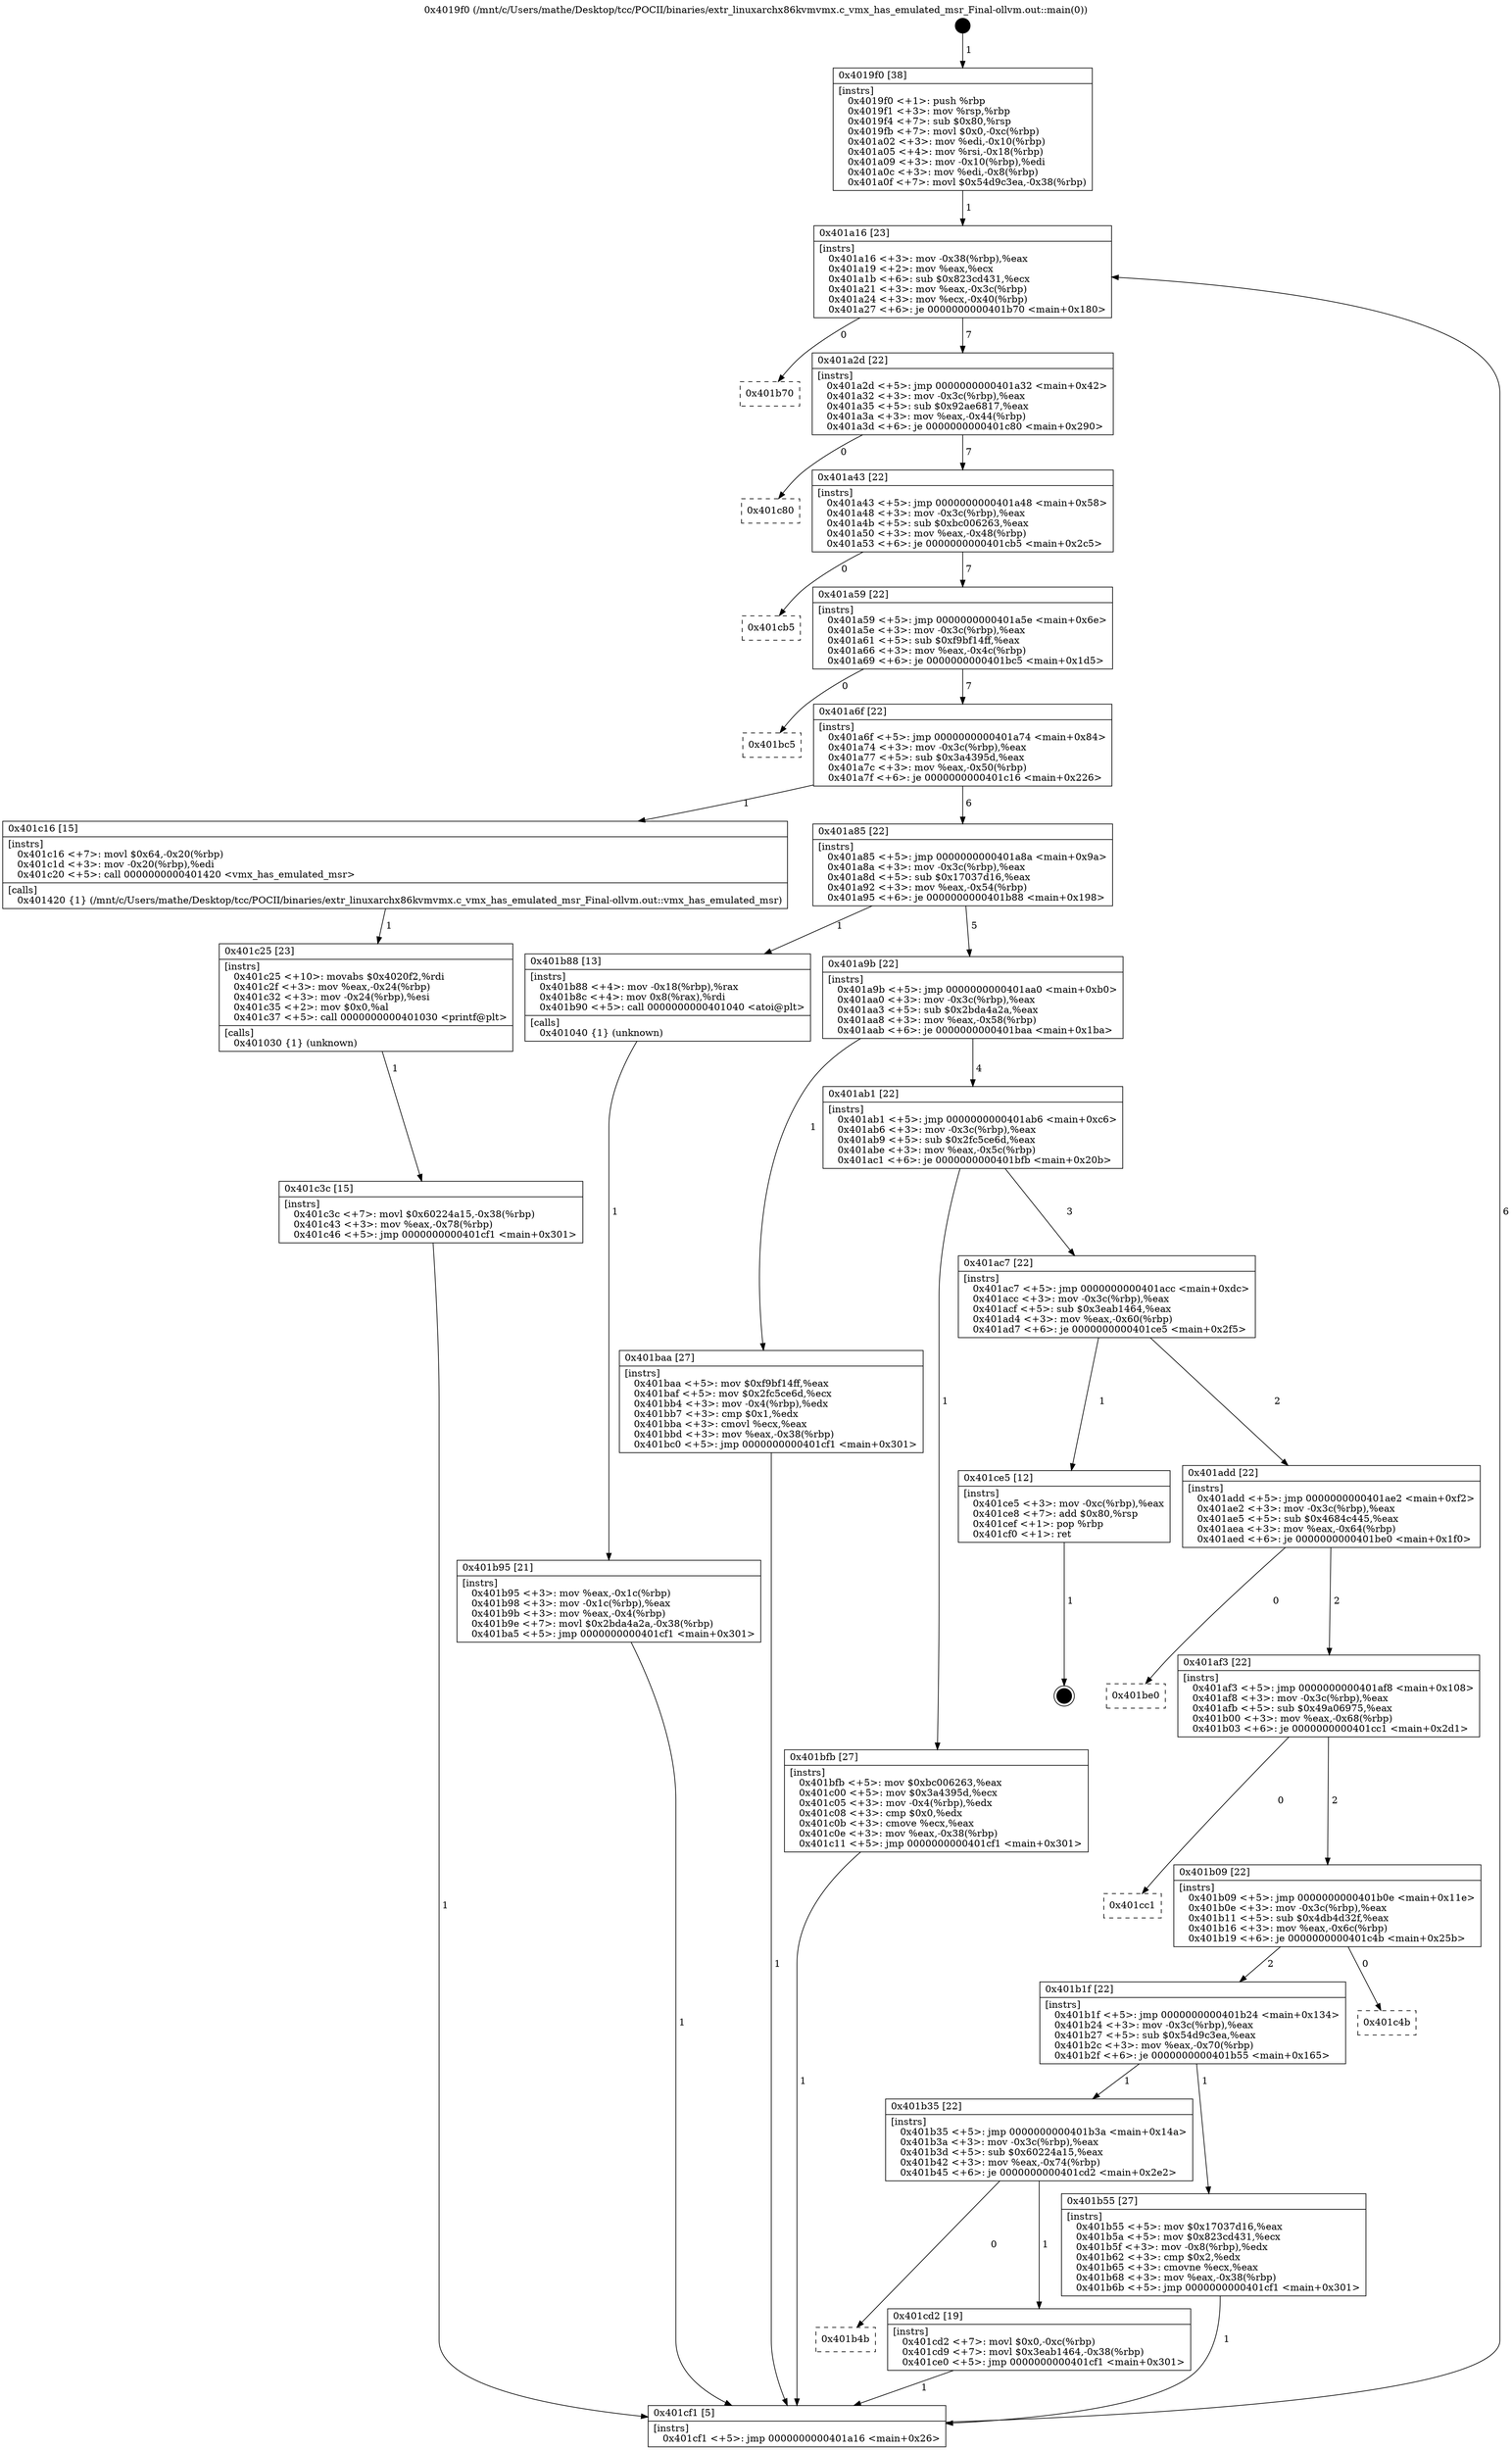 digraph "0x4019f0" {
  label = "0x4019f0 (/mnt/c/Users/mathe/Desktop/tcc/POCII/binaries/extr_linuxarchx86kvmvmx.c_vmx_has_emulated_msr_Final-ollvm.out::main(0))"
  labelloc = "t"
  node[shape=record]

  Entry [label="",width=0.3,height=0.3,shape=circle,fillcolor=black,style=filled]
  "0x401a16" [label="{
     0x401a16 [23]\l
     | [instrs]\l
     &nbsp;&nbsp;0x401a16 \<+3\>: mov -0x38(%rbp),%eax\l
     &nbsp;&nbsp;0x401a19 \<+2\>: mov %eax,%ecx\l
     &nbsp;&nbsp;0x401a1b \<+6\>: sub $0x823cd431,%ecx\l
     &nbsp;&nbsp;0x401a21 \<+3\>: mov %eax,-0x3c(%rbp)\l
     &nbsp;&nbsp;0x401a24 \<+3\>: mov %ecx,-0x40(%rbp)\l
     &nbsp;&nbsp;0x401a27 \<+6\>: je 0000000000401b70 \<main+0x180\>\l
  }"]
  "0x401b70" [label="{
     0x401b70\l
  }", style=dashed]
  "0x401a2d" [label="{
     0x401a2d [22]\l
     | [instrs]\l
     &nbsp;&nbsp;0x401a2d \<+5\>: jmp 0000000000401a32 \<main+0x42\>\l
     &nbsp;&nbsp;0x401a32 \<+3\>: mov -0x3c(%rbp),%eax\l
     &nbsp;&nbsp;0x401a35 \<+5\>: sub $0x92ae6817,%eax\l
     &nbsp;&nbsp;0x401a3a \<+3\>: mov %eax,-0x44(%rbp)\l
     &nbsp;&nbsp;0x401a3d \<+6\>: je 0000000000401c80 \<main+0x290\>\l
  }"]
  Exit [label="",width=0.3,height=0.3,shape=circle,fillcolor=black,style=filled,peripheries=2]
  "0x401c80" [label="{
     0x401c80\l
  }", style=dashed]
  "0x401a43" [label="{
     0x401a43 [22]\l
     | [instrs]\l
     &nbsp;&nbsp;0x401a43 \<+5\>: jmp 0000000000401a48 \<main+0x58\>\l
     &nbsp;&nbsp;0x401a48 \<+3\>: mov -0x3c(%rbp),%eax\l
     &nbsp;&nbsp;0x401a4b \<+5\>: sub $0xbc006263,%eax\l
     &nbsp;&nbsp;0x401a50 \<+3\>: mov %eax,-0x48(%rbp)\l
     &nbsp;&nbsp;0x401a53 \<+6\>: je 0000000000401cb5 \<main+0x2c5\>\l
  }"]
  "0x401b4b" [label="{
     0x401b4b\l
  }", style=dashed]
  "0x401cb5" [label="{
     0x401cb5\l
  }", style=dashed]
  "0x401a59" [label="{
     0x401a59 [22]\l
     | [instrs]\l
     &nbsp;&nbsp;0x401a59 \<+5\>: jmp 0000000000401a5e \<main+0x6e\>\l
     &nbsp;&nbsp;0x401a5e \<+3\>: mov -0x3c(%rbp),%eax\l
     &nbsp;&nbsp;0x401a61 \<+5\>: sub $0xf9bf14ff,%eax\l
     &nbsp;&nbsp;0x401a66 \<+3\>: mov %eax,-0x4c(%rbp)\l
     &nbsp;&nbsp;0x401a69 \<+6\>: je 0000000000401bc5 \<main+0x1d5\>\l
  }"]
  "0x401cd2" [label="{
     0x401cd2 [19]\l
     | [instrs]\l
     &nbsp;&nbsp;0x401cd2 \<+7\>: movl $0x0,-0xc(%rbp)\l
     &nbsp;&nbsp;0x401cd9 \<+7\>: movl $0x3eab1464,-0x38(%rbp)\l
     &nbsp;&nbsp;0x401ce0 \<+5\>: jmp 0000000000401cf1 \<main+0x301\>\l
  }"]
  "0x401bc5" [label="{
     0x401bc5\l
  }", style=dashed]
  "0x401a6f" [label="{
     0x401a6f [22]\l
     | [instrs]\l
     &nbsp;&nbsp;0x401a6f \<+5\>: jmp 0000000000401a74 \<main+0x84\>\l
     &nbsp;&nbsp;0x401a74 \<+3\>: mov -0x3c(%rbp),%eax\l
     &nbsp;&nbsp;0x401a77 \<+5\>: sub $0x3a4395d,%eax\l
     &nbsp;&nbsp;0x401a7c \<+3\>: mov %eax,-0x50(%rbp)\l
     &nbsp;&nbsp;0x401a7f \<+6\>: je 0000000000401c16 \<main+0x226\>\l
  }"]
  "0x401c3c" [label="{
     0x401c3c [15]\l
     | [instrs]\l
     &nbsp;&nbsp;0x401c3c \<+7\>: movl $0x60224a15,-0x38(%rbp)\l
     &nbsp;&nbsp;0x401c43 \<+3\>: mov %eax,-0x78(%rbp)\l
     &nbsp;&nbsp;0x401c46 \<+5\>: jmp 0000000000401cf1 \<main+0x301\>\l
  }"]
  "0x401c16" [label="{
     0x401c16 [15]\l
     | [instrs]\l
     &nbsp;&nbsp;0x401c16 \<+7\>: movl $0x64,-0x20(%rbp)\l
     &nbsp;&nbsp;0x401c1d \<+3\>: mov -0x20(%rbp),%edi\l
     &nbsp;&nbsp;0x401c20 \<+5\>: call 0000000000401420 \<vmx_has_emulated_msr\>\l
     | [calls]\l
     &nbsp;&nbsp;0x401420 \{1\} (/mnt/c/Users/mathe/Desktop/tcc/POCII/binaries/extr_linuxarchx86kvmvmx.c_vmx_has_emulated_msr_Final-ollvm.out::vmx_has_emulated_msr)\l
  }"]
  "0x401a85" [label="{
     0x401a85 [22]\l
     | [instrs]\l
     &nbsp;&nbsp;0x401a85 \<+5\>: jmp 0000000000401a8a \<main+0x9a\>\l
     &nbsp;&nbsp;0x401a8a \<+3\>: mov -0x3c(%rbp),%eax\l
     &nbsp;&nbsp;0x401a8d \<+5\>: sub $0x17037d16,%eax\l
     &nbsp;&nbsp;0x401a92 \<+3\>: mov %eax,-0x54(%rbp)\l
     &nbsp;&nbsp;0x401a95 \<+6\>: je 0000000000401b88 \<main+0x198\>\l
  }"]
  "0x401c25" [label="{
     0x401c25 [23]\l
     | [instrs]\l
     &nbsp;&nbsp;0x401c25 \<+10\>: movabs $0x4020f2,%rdi\l
     &nbsp;&nbsp;0x401c2f \<+3\>: mov %eax,-0x24(%rbp)\l
     &nbsp;&nbsp;0x401c32 \<+3\>: mov -0x24(%rbp),%esi\l
     &nbsp;&nbsp;0x401c35 \<+2\>: mov $0x0,%al\l
     &nbsp;&nbsp;0x401c37 \<+5\>: call 0000000000401030 \<printf@plt\>\l
     | [calls]\l
     &nbsp;&nbsp;0x401030 \{1\} (unknown)\l
  }"]
  "0x401b88" [label="{
     0x401b88 [13]\l
     | [instrs]\l
     &nbsp;&nbsp;0x401b88 \<+4\>: mov -0x18(%rbp),%rax\l
     &nbsp;&nbsp;0x401b8c \<+4\>: mov 0x8(%rax),%rdi\l
     &nbsp;&nbsp;0x401b90 \<+5\>: call 0000000000401040 \<atoi@plt\>\l
     | [calls]\l
     &nbsp;&nbsp;0x401040 \{1\} (unknown)\l
  }"]
  "0x401a9b" [label="{
     0x401a9b [22]\l
     | [instrs]\l
     &nbsp;&nbsp;0x401a9b \<+5\>: jmp 0000000000401aa0 \<main+0xb0\>\l
     &nbsp;&nbsp;0x401aa0 \<+3\>: mov -0x3c(%rbp),%eax\l
     &nbsp;&nbsp;0x401aa3 \<+5\>: sub $0x2bda4a2a,%eax\l
     &nbsp;&nbsp;0x401aa8 \<+3\>: mov %eax,-0x58(%rbp)\l
     &nbsp;&nbsp;0x401aab \<+6\>: je 0000000000401baa \<main+0x1ba\>\l
  }"]
  "0x401b95" [label="{
     0x401b95 [21]\l
     | [instrs]\l
     &nbsp;&nbsp;0x401b95 \<+3\>: mov %eax,-0x1c(%rbp)\l
     &nbsp;&nbsp;0x401b98 \<+3\>: mov -0x1c(%rbp),%eax\l
     &nbsp;&nbsp;0x401b9b \<+3\>: mov %eax,-0x4(%rbp)\l
     &nbsp;&nbsp;0x401b9e \<+7\>: movl $0x2bda4a2a,-0x38(%rbp)\l
     &nbsp;&nbsp;0x401ba5 \<+5\>: jmp 0000000000401cf1 \<main+0x301\>\l
  }"]
  "0x401baa" [label="{
     0x401baa [27]\l
     | [instrs]\l
     &nbsp;&nbsp;0x401baa \<+5\>: mov $0xf9bf14ff,%eax\l
     &nbsp;&nbsp;0x401baf \<+5\>: mov $0x2fc5ce6d,%ecx\l
     &nbsp;&nbsp;0x401bb4 \<+3\>: mov -0x4(%rbp),%edx\l
     &nbsp;&nbsp;0x401bb7 \<+3\>: cmp $0x1,%edx\l
     &nbsp;&nbsp;0x401bba \<+3\>: cmovl %ecx,%eax\l
     &nbsp;&nbsp;0x401bbd \<+3\>: mov %eax,-0x38(%rbp)\l
     &nbsp;&nbsp;0x401bc0 \<+5\>: jmp 0000000000401cf1 \<main+0x301\>\l
  }"]
  "0x401ab1" [label="{
     0x401ab1 [22]\l
     | [instrs]\l
     &nbsp;&nbsp;0x401ab1 \<+5\>: jmp 0000000000401ab6 \<main+0xc6\>\l
     &nbsp;&nbsp;0x401ab6 \<+3\>: mov -0x3c(%rbp),%eax\l
     &nbsp;&nbsp;0x401ab9 \<+5\>: sub $0x2fc5ce6d,%eax\l
     &nbsp;&nbsp;0x401abe \<+3\>: mov %eax,-0x5c(%rbp)\l
     &nbsp;&nbsp;0x401ac1 \<+6\>: je 0000000000401bfb \<main+0x20b\>\l
  }"]
  "0x4019f0" [label="{
     0x4019f0 [38]\l
     | [instrs]\l
     &nbsp;&nbsp;0x4019f0 \<+1\>: push %rbp\l
     &nbsp;&nbsp;0x4019f1 \<+3\>: mov %rsp,%rbp\l
     &nbsp;&nbsp;0x4019f4 \<+7\>: sub $0x80,%rsp\l
     &nbsp;&nbsp;0x4019fb \<+7\>: movl $0x0,-0xc(%rbp)\l
     &nbsp;&nbsp;0x401a02 \<+3\>: mov %edi,-0x10(%rbp)\l
     &nbsp;&nbsp;0x401a05 \<+4\>: mov %rsi,-0x18(%rbp)\l
     &nbsp;&nbsp;0x401a09 \<+3\>: mov -0x10(%rbp),%edi\l
     &nbsp;&nbsp;0x401a0c \<+3\>: mov %edi,-0x8(%rbp)\l
     &nbsp;&nbsp;0x401a0f \<+7\>: movl $0x54d9c3ea,-0x38(%rbp)\l
  }"]
  "0x401bfb" [label="{
     0x401bfb [27]\l
     | [instrs]\l
     &nbsp;&nbsp;0x401bfb \<+5\>: mov $0xbc006263,%eax\l
     &nbsp;&nbsp;0x401c00 \<+5\>: mov $0x3a4395d,%ecx\l
     &nbsp;&nbsp;0x401c05 \<+3\>: mov -0x4(%rbp),%edx\l
     &nbsp;&nbsp;0x401c08 \<+3\>: cmp $0x0,%edx\l
     &nbsp;&nbsp;0x401c0b \<+3\>: cmove %ecx,%eax\l
     &nbsp;&nbsp;0x401c0e \<+3\>: mov %eax,-0x38(%rbp)\l
     &nbsp;&nbsp;0x401c11 \<+5\>: jmp 0000000000401cf1 \<main+0x301\>\l
  }"]
  "0x401ac7" [label="{
     0x401ac7 [22]\l
     | [instrs]\l
     &nbsp;&nbsp;0x401ac7 \<+5\>: jmp 0000000000401acc \<main+0xdc\>\l
     &nbsp;&nbsp;0x401acc \<+3\>: mov -0x3c(%rbp),%eax\l
     &nbsp;&nbsp;0x401acf \<+5\>: sub $0x3eab1464,%eax\l
     &nbsp;&nbsp;0x401ad4 \<+3\>: mov %eax,-0x60(%rbp)\l
     &nbsp;&nbsp;0x401ad7 \<+6\>: je 0000000000401ce5 \<main+0x2f5\>\l
  }"]
  "0x401cf1" [label="{
     0x401cf1 [5]\l
     | [instrs]\l
     &nbsp;&nbsp;0x401cf1 \<+5\>: jmp 0000000000401a16 \<main+0x26\>\l
  }"]
  "0x401ce5" [label="{
     0x401ce5 [12]\l
     | [instrs]\l
     &nbsp;&nbsp;0x401ce5 \<+3\>: mov -0xc(%rbp),%eax\l
     &nbsp;&nbsp;0x401ce8 \<+7\>: add $0x80,%rsp\l
     &nbsp;&nbsp;0x401cef \<+1\>: pop %rbp\l
     &nbsp;&nbsp;0x401cf0 \<+1\>: ret\l
  }"]
  "0x401add" [label="{
     0x401add [22]\l
     | [instrs]\l
     &nbsp;&nbsp;0x401add \<+5\>: jmp 0000000000401ae2 \<main+0xf2\>\l
     &nbsp;&nbsp;0x401ae2 \<+3\>: mov -0x3c(%rbp),%eax\l
     &nbsp;&nbsp;0x401ae5 \<+5\>: sub $0x4684c445,%eax\l
     &nbsp;&nbsp;0x401aea \<+3\>: mov %eax,-0x64(%rbp)\l
     &nbsp;&nbsp;0x401aed \<+6\>: je 0000000000401be0 \<main+0x1f0\>\l
  }"]
  "0x401b35" [label="{
     0x401b35 [22]\l
     | [instrs]\l
     &nbsp;&nbsp;0x401b35 \<+5\>: jmp 0000000000401b3a \<main+0x14a\>\l
     &nbsp;&nbsp;0x401b3a \<+3\>: mov -0x3c(%rbp),%eax\l
     &nbsp;&nbsp;0x401b3d \<+5\>: sub $0x60224a15,%eax\l
     &nbsp;&nbsp;0x401b42 \<+3\>: mov %eax,-0x74(%rbp)\l
     &nbsp;&nbsp;0x401b45 \<+6\>: je 0000000000401cd2 \<main+0x2e2\>\l
  }"]
  "0x401be0" [label="{
     0x401be0\l
  }", style=dashed]
  "0x401af3" [label="{
     0x401af3 [22]\l
     | [instrs]\l
     &nbsp;&nbsp;0x401af3 \<+5\>: jmp 0000000000401af8 \<main+0x108\>\l
     &nbsp;&nbsp;0x401af8 \<+3\>: mov -0x3c(%rbp),%eax\l
     &nbsp;&nbsp;0x401afb \<+5\>: sub $0x49a06975,%eax\l
     &nbsp;&nbsp;0x401b00 \<+3\>: mov %eax,-0x68(%rbp)\l
     &nbsp;&nbsp;0x401b03 \<+6\>: je 0000000000401cc1 \<main+0x2d1\>\l
  }"]
  "0x401b55" [label="{
     0x401b55 [27]\l
     | [instrs]\l
     &nbsp;&nbsp;0x401b55 \<+5\>: mov $0x17037d16,%eax\l
     &nbsp;&nbsp;0x401b5a \<+5\>: mov $0x823cd431,%ecx\l
     &nbsp;&nbsp;0x401b5f \<+3\>: mov -0x8(%rbp),%edx\l
     &nbsp;&nbsp;0x401b62 \<+3\>: cmp $0x2,%edx\l
     &nbsp;&nbsp;0x401b65 \<+3\>: cmovne %ecx,%eax\l
     &nbsp;&nbsp;0x401b68 \<+3\>: mov %eax,-0x38(%rbp)\l
     &nbsp;&nbsp;0x401b6b \<+5\>: jmp 0000000000401cf1 \<main+0x301\>\l
  }"]
  "0x401cc1" [label="{
     0x401cc1\l
  }", style=dashed]
  "0x401b09" [label="{
     0x401b09 [22]\l
     | [instrs]\l
     &nbsp;&nbsp;0x401b09 \<+5\>: jmp 0000000000401b0e \<main+0x11e\>\l
     &nbsp;&nbsp;0x401b0e \<+3\>: mov -0x3c(%rbp),%eax\l
     &nbsp;&nbsp;0x401b11 \<+5\>: sub $0x4db4d32f,%eax\l
     &nbsp;&nbsp;0x401b16 \<+3\>: mov %eax,-0x6c(%rbp)\l
     &nbsp;&nbsp;0x401b19 \<+6\>: je 0000000000401c4b \<main+0x25b\>\l
  }"]
  "0x401b1f" [label="{
     0x401b1f [22]\l
     | [instrs]\l
     &nbsp;&nbsp;0x401b1f \<+5\>: jmp 0000000000401b24 \<main+0x134\>\l
     &nbsp;&nbsp;0x401b24 \<+3\>: mov -0x3c(%rbp),%eax\l
     &nbsp;&nbsp;0x401b27 \<+5\>: sub $0x54d9c3ea,%eax\l
     &nbsp;&nbsp;0x401b2c \<+3\>: mov %eax,-0x70(%rbp)\l
     &nbsp;&nbsp;0x401b2f \<+6\>: je 0000000000401b55 \<main+0x165\>\l
  }"]
  "0x401c4b" [label="{
     0x401c4b\l
  }", style=dashed]
  Entry -> "0x4019f0" [label=" 1"]
  "0x401a16" -> "0x401b70" [label=" 0"]
  "0x401a16" -> "0x401a2d" [label=" 7"]
  "0x401ce5" -> Exit [label=" 1"]
  "0x401a2d" -> "0x401c80" [label=" 0"]
  "0x401a2d" -> "0x401a43" [label=" 7"]
  "0x401cd2" -> "0x401cf1" [label=" 1"]
  "0x401a43" -> "0x401cb5" [label=" 0"]
  "0x401a43" -> "0x401a59" [label=" 7"]
  "0x401b35" -> "0x401b4b" [label=" 0"]
  "0x401a59" -> "0x401bc5" [label=" 0"]
  "0x401a59" -> "0x401a6f" [label=" 7"]
  "0x401b35" -> "0x401cd2" [label=" 1"]
  "0x401a6f" -> "0x401c16" [label=" 1"]
  "0x401a6f" -> "0x401a85" [label=" 6"]
  "0x401c3c" -> "0x401cf1" [label=" 1"]
  "0x401a85" -> "0x401b88" [label=" 1"]
  "0x401a85" -> "0x401a9b" [label=" 5"]
  "0x401c25" -> "0x401c3c" [label=" 1"]
  "0x401a9b" -> "0x401baa" [label=" 1"]
  "0x401a9b" -> "0x401ab1" [label=" 4"]
  "0x401c16" -> "0x401c25" [label=" 1"]
  "0x401ab1" -> "0x401bfb" [label=" 1"]
  "0x401ab1" -> "0x401ac7" [label=" 3"]
  "0x401bfb" -> "0x401cf1" [label=" 1"]
  "0x401ac7" -> "0x401ce5" [label=" 1"]
  "0x401ac7" -> "0x401add" [label=" 2"]
  "0x401baa" -> "0x401cf1" [label=" 1"]
  "0x401add" -> "0x401be0" [label=" 0"]
  "0x401add" -> "0x401af3" [label=" 2"]
  "0x401b95" -> "0x401cf1" [label=" 1"]
  "0x401af3" -> "0x401cc1" [label=" 0"]
  "0x401af3" -> "0x401b09" [label=" 2"]
  "0x401b88" -> "0x401b95" [label=" 1"]
  "0x401b09" -> "0x401c4b" [label=" 0"]
  "0x401b09" -> "0x401b1f" [label=" 2"]
  "0x401cf1" -> "0x401a16" [label=" 6"]
  "0x401b1f" -> "0x401b55" [label=" 1"]
  "0x401b1f" -> "0x401b35" [label=" 1"]
  "0x401b55" -> "0x401cf1" [label=" 1"]
  "0x4019f0" -> "0x401a16" [label=" 1"]
}
